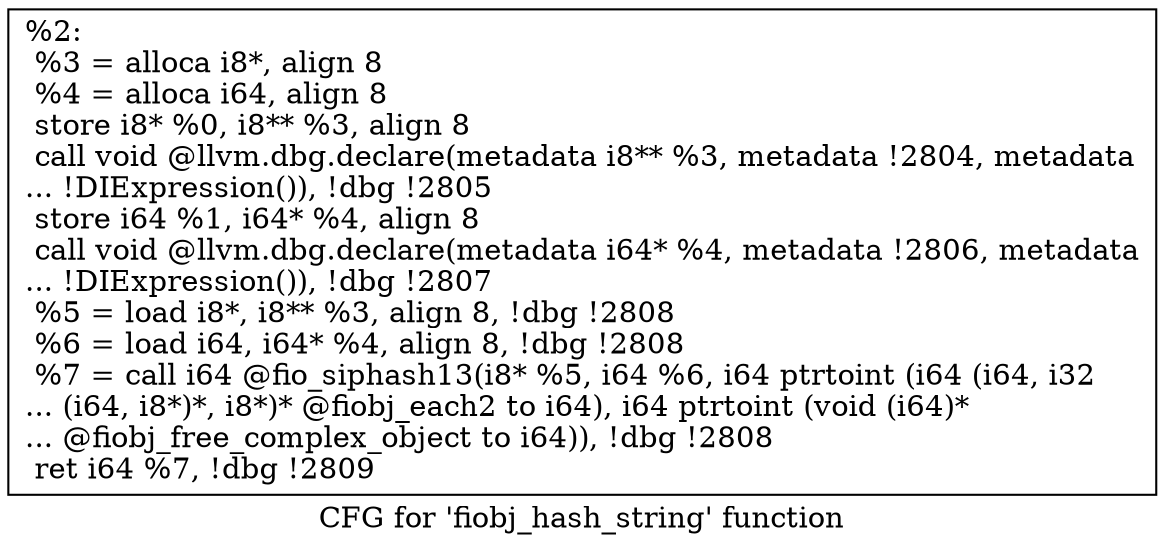 digraph "CFG for 'fiobj_hash_string' function" {
	label="CFG for 'fiobj_hash_string' function";

	Node0x5568520aa260 [shape=record,label="{%2:\l  %3 = alloca i8*, align 8\l  %4 = alloca i64, align 8\l  store i8* %0, i8** %3, align 8\l  call void @llvm.dbg.declare(metadata i8** %3, metadata !2804, metadata\l... !DIExpression()), !dbg !2805\l  store i64 %1, i64* %4, align 8\l  call void @llvm.dbg.declare(metadata i64* %4, metadata !2806, metadata\l... !DIExpression()), !dbg !2807\l  %5 = load i8*, i8** %3, align 8, !dbg !2808\l  %6 = load i64, i64* %4, align 8, !dbg !2808\l  %7 = call i64 @fio_siphash13(i8* %5, i64 %6, i64 ptrtoint (i64 (i64, i32\l... (i64, i8*)*, i8*)* @fiobj_each2 to i64), i64 ptrtoint (void (i64)*\l... @fiobj_free_complex_object to i64)), !dbg !2808\l  ret i64 %7, !dbg !2809\l}"];
}
